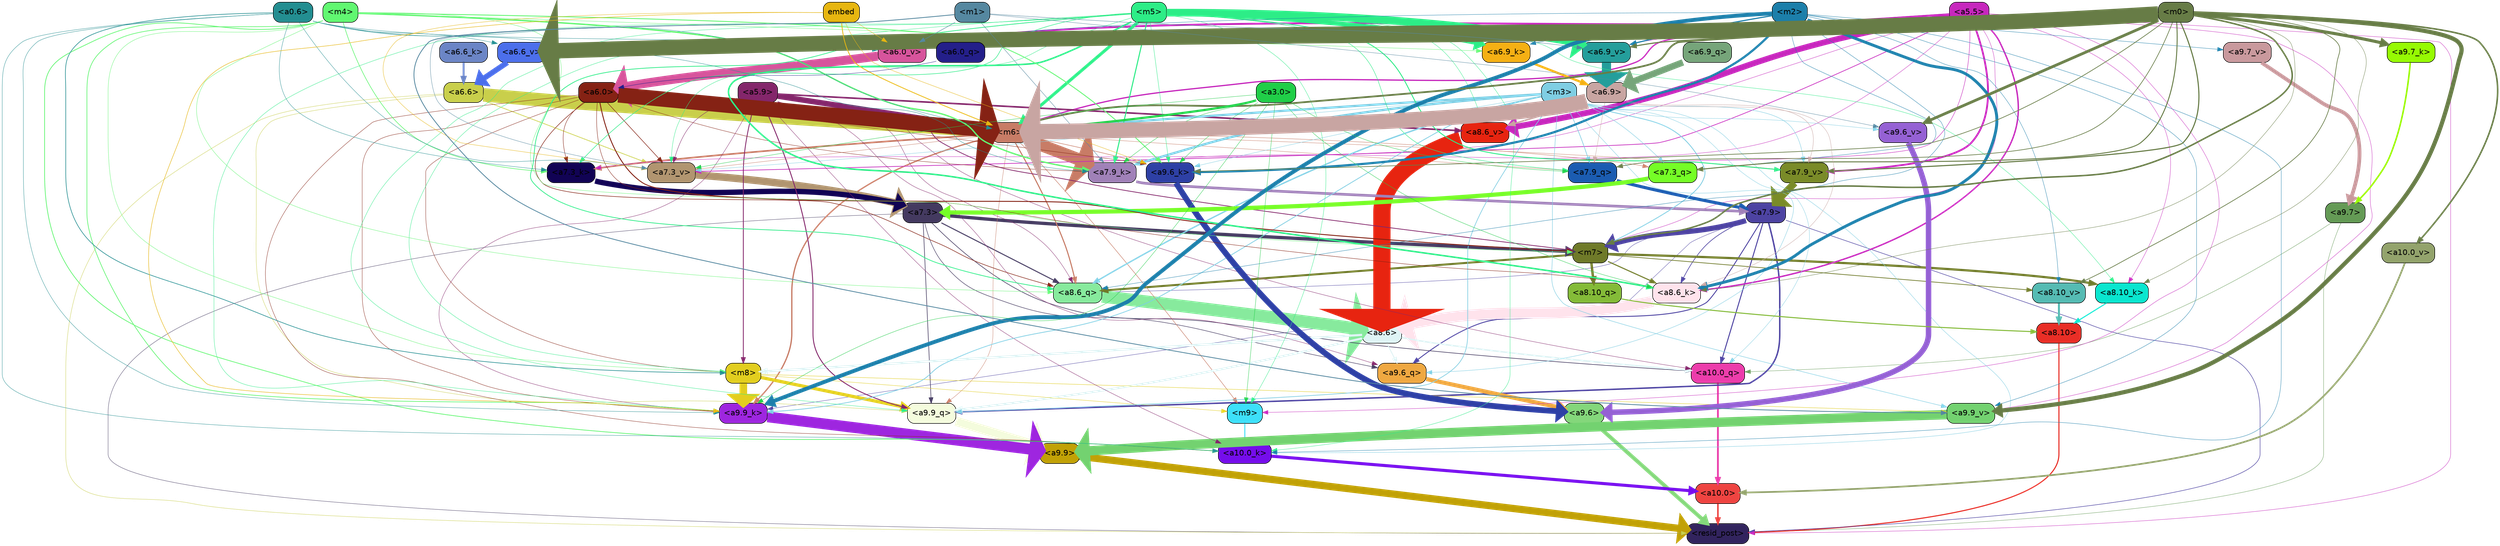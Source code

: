 strict digraph "" {
	graph [bgcolor=transparent,
		layout=dot,
		overlap=false,
		splines=true
	];
	"<a10.0>"	[color=black,
		fillcolor="#ee4441",
		fontname=Helvetica,
		shape=box,
		style="filled, rounded"];
	"<resid_post>"	[color=black,
		fillcolor="#32245e",
		fontname=Helvetica,
		shape=box,
		style="filled, rounded"];
	"<a10.0>" -> "<resid_post>"	[color="#ee4441",
		penwidth=2.7864551544189453];
	"<a9.9>"	[color=black,
		fillcolor="#c1a106",
		fontname=Helvetica,
		shape=box,
		style="filled, rounded"];
	"<a9.9>" -> "<resid_post>"	[color="#c1a106",
		penwidth=12.923796653747559];
	"<a9.7>"	[color=black,
		fillcolor="#649a55",
		fontname=Helvetica,
		shape=box,
		style="filled, rounded"];
	"<a9.7>" -> "<resid_post>"	[color="#649a55",
		penwidth=0.6];
	"<a10.0_q>"	[color=black,
		fillcolor="#ec3dab",
		fontname=Helvetica,
		shape=box,
		style="filled, rounded"];
	"<a9.7>" -> "<a10.0_q>"	[color="#649a55",
		penwidth=0.6];
	"<a9.6>"	[color=black,
		fillcolor="#84d77b",
		fontname=Helvetica,
		shape=box,
		style="filled, rounded"];
	"<a9.6>" -> "<resid_post>"	[color="#84d77b",
		penwidth=6.787586212158203];
	"<a8.10>"	[color=black,
		fillcolor="#e92e26",
		fontname=Helvetica,
		shape=box,
		style="filled, rounded"];
	"<a8.10>" -> "<resid_post>"	[color="#e92e26",
		penwidth=1.893411636352539];
	"<a7.9>"	[color=black,
		fillcolor="#4d43a2",
		fontname=Helvetica,
		shape=box,
		style="filled, rounded"];
	"<a7.9>" -> "<resid_post>"	[color="#4d43a2",
		penwidth=0.8844146728515625];
	"<a7.9>" -> "<a10.0_q>"	[color="#4d43a2",
		penwidth=1.7344818115234375];
	"<a9.9_q>"	[color=black,
		fillcolor="#f4fcdd",
		fontname=Helvetica,
		shape=box,
		style="filled, rounded"];
	"<a7.9>" -> "<a9.9_q>"	[color="#4d43a2",
		penwidth=2.556764602661133];
	"<a9.6_q>"	[color=black,
		fillcolor="#efa841",
		fontname=Helvetica,
		shape=box,
		style="filled, rounded"];
	"<a7.9>" -> "<a9.6_q>"	[color="#4d43a2",
		penwidth=1.5734024047851562];
	"<a9.9_k>"	[color=black,
		fillcolor="#9e26df",
		fontname=Helvetica,
		shape=box,
		style="filled, rounded"];
	"<a7.9>" -> "<a9.9_k>"	[color="#4d43a2",
		penwidth=0.6];
	"<a8.6_q>"	[color=black,
		fillcolor="#87ea9d",
		fontname=Helvetica,
		shape=box,
		style="filled, rounded"];
	"<a7.9>" -> "<a8.6_q>"	[color="#4d43a2",
		penwidth=0.6];
	"<a8.6_k>"	[color=black,
		fillcolor="#ffe3ec",
		fontname=Helvetica,
		shape=box,
		style="filled, rounded"];
	"<a7.9>" -> "<a8.6_k>"	[color="#4d43a2",
		penwidth=1.1044578552246094];
	"<m7>"	[color=black,
		fillcolor="#6f7a29",
		fontname=Helvetica,
		shape=box,
		style="filled, rounded"];
	"<a7.9>" -> "<m7>"	[color="#4d43a2",
		penwidth=9.303291320800781];
	"<a7.3>"	[color=black,
		fillcolor="#443a60",
		fontname=Helvetica,
		shape=box,
		style="filled, rounded"];
	"<a7.3>" -> "<resid_post>"	[color="#443a60",
		penwidth=0.6];
	"<a7.3>" -> "<a10.0_q>"	[color="#443a60",
		penwidth=1.0196304321289062];
	"<a7.3>" -> "<a9.9_q>"	[color="#443a60",
		penwidth=1.0234184265136719];
	"<a7.3>" -> "<a9.6_q>"	[color="#443a60",
		penwidth=0.8452873229980469];
	"<a7.3>" -> "<a8.6_q>"	[color="#443a60",
		penwidth=1.7823410034179688];
	"<a7.3>" -> "<m7>"	[color="#443a60",
		penwidth=5.876461029052734];
	"<a6.6>"	[color=black,
		fillcolor="#c9cf4b",
		fontname=Helvetica,
		shape=box,
		style="filled, rounded"];
	"<a6.6>" -> "<resid_post>"	[color="#c9cf4b",
		penwidth=0.6];
	"<m6>"	[color=black,
		fillcolor="#c87c66",
		fontname=Helvetica,
		shape=box,
		style="filled, rounded"];
	"<a6.6>" -> "<m6>"	[color="#c9cf4b",
		penwidth=23.930784225463867];
	"<a6.6>" -> "<a9.9_q>"	[color="#c9cf4b",
		penwidth=0.6];
	"<a7.3_v>"	[color=black,
		fillcolor="#b19570",
		fontname=Helvetica,
		shape=box,
		style="filled, rounded"];
	"<a6.6>" -> "<a7.3_v>"	[color="#c9cf4b",
		penwidth=1.21759033203125];
	"<a5.5>"	[color=black,
		fillcolor="#c727bd",
		fontname=Helvetica,
		shape=box,
		style="filled, rounded"];
	"<a5.5>" -> "<resid_post>"	[color="#c727bd",
		penwidth=0.6];
	"<m9>"	[color=black,
		fillcolor="#3de0f9",
		fontname=Helvetica,
		shape=box,
		style="filled, rounded"];
	"<a5.5>" -> "<m9>"	[color="#c727bd",
		penwidth=0.6];
	"<a5.5>" -> "<m6>"	[color="#c727bd",
		penwidth=2.1995925903320312];
	"<a9.9_v>"	[color=black,
		fillcolor="#73d270",
		fontname=Helvetica,
		shape=box,
		style="filled, rounded"];
	"<a5.5>" -> "<a9.9_v>"	[color="#c727bd",
		penwidth=0.6];
	"<a8.10_k>"	[color=black,
		fillcolor="#0ae6cf",
		fontname=Helvetica,
		shape=box,
		style="filled, rounded"];
	"<a5.5>" -> "<a8.10_k>"	[color="#c727bd",
		penwidth=0.6];
	"<a5.5>" -> "<a8.6_k>"	[color="#c727bd",
		penwidth=2.472736358642578];
	"<a8.6_v>"	[color=black,
		fillcolor="#e72410",
		fontname=Helvetica,
		shape=box,
		style="filled, rounded"];
	"<a5.5>" -> "<a8.6_v>"	[color="#c727bd",
		penwidth=10.442989349365234];
	"<a5.5>" -> "<m7>"	[color="#c727bd",
		penwidth=0.6];
	"<a7.9_q>"	[color=black,
		fillcolor="#1b5cb1",
		fontname=Helvetica,
		shape=box,
		style="filled, rounded"];
	"<a5.5>" -> "<a7.9_q>"	[color="#c727bd",
		penwidth=0.7591667175292969];
	"<a7.9_k>"	[color=black,
		fillcolor="#a081b8",
		fontname=Helvetica,
		shape=box,
		style="filled, rounded"];
	"<a5.5>" -> "<a7.9_k>"	[color="#c727bd",
		penwidth=0.6];
	"<a7.3_k>"	[color=black,
		fillcolor="#110354",
		fontname=Helvetica,
		shape=box,
		style="filled, rounded"];
	"<a5.5>" -> "<a7.3_k>"	[color="#c727bd",
		penwidth=0.6];
	"<a7.9_v>"	[color=black,
		fillcolor="#7a8b28",
		fontname=Helvetica,
		shape=box,
		style="filled, rounded"];
	"<a5.5>" -> "<a7.9_v>"	[color="#c727bd",
		penwidth=3.245147705078125];
	"<a5.5>" -> "<a7.3_v>"	[color="#c727bd",
		penwidth=1.1645736694335938];
	"<a6.9_v>"	[color=black,
		fillcolor="#249e9b",
		fontname=Helvetica,
		shape=box,
		style="filled, rounded"];
	"<a5.5>" -> "<a6.9_v>"	[color="#c727bd",
		penwidth=0.6];
	"<a6.0_v>"	[color=black,
		fillcolor="#d7549c",
		fontname=Helvetica,
		shape=box,
		style="filled, rounded"];
	"<a5.5>" -> "<a6.0_v>"	[color="#c727bd",
		penwidth=3.363260269165039];
	"<a10.0_q>" -> "<a10.0>"	[color="#ec3dab",
		penwidth=3.1444664001464844];
	"<a10.0_k>"	[color=black,
		fillcolor="#750deb",
		fontname=Helvetica,
		shape=box,
		style="filled, rounded"];
	"<a10.0_k>" -> "<a10.0>"	[color="#750deb",
		penwidth=5.4525909423828125];
	"<a10.0_v>"	[color=black,
		fillcolor="#93a36c",
		fontname=Helvetica,
		shape=box,
		style="filled, rounded"];
	"<a10.0_v>" -> "<a10.0>"	[color="#93a36c",
		penwidth=3.0300064086914062];
	"<a8.6>"	[color=black,
		fillcolor="#dff4f5",
		fontname=Helvetica,
		shape=box,
		style="filled, rounded"];
	"<a8.6>" -> "<a10.0_q>"	[color="#dff4f5",
		penwidth=2.5089454650878906];
	"<m8>"	[color=black,
		fillcolor="#e2ce1f",
		fontname=Helvetica,
		shape=box,
		style="filled, rounded"];
	"<a8.6>" -> "<m8>"	[color="#dff4f5",
		penwidth=3.8859214782714844];
	"<a8.6>" -> "<a9.9_q>"	[color="#dff4f5",
		penwidth=3.6845054626464844];
	"<a8.6>" -> "<a9.6_q>"	[color="#dff4f5",
		penwidth=1.5447807312011719];
	"<a5.9>"	[color=black,
		fillcolor="#84266b",
		fontname=Helvetica,
		shape=box,
		style="filled, rounded"];
	"<a5.9>" -> "<a10.0_q>"	[color="#84266b",
		penwidth=0.6];
	"<a5.9>" -> "<a10.0_k>"	[color="#84266b",
		penwidth=0.6];
	"<a5.9>" -> "<m8>"	[color="#84266b",
		penwidth=1.464630126953125];
	"<a5.9>" -> "<m6>"	[color="#84266b",
		penwidth=9.825342178344727];
	"<a5.9>" -> "<a9.9_q>"	[color="#84266b",
		penwidth=1.596353530883789];
	"<a5.9>" -> "<a9.6_q>"	[color="#84266b",
		penwidth=0.6];
	"<a5.9>" -> "<a9.9_k>"	[color="#84266b",
		penwidth=0.6];
	"<a5.9>" -> "<a8.6_q>"	[color="#84266b",
		penwidth=0.6];
	"<a5.9>" -> "<a8.6_v>"	[color="#84266b",
		penwidth=2.8492889404296875];
	"<a5.9>" -> "<m7>"	[color="#84266b",
		penwidth=1.298828125];
	"<a5.9>" -> "<a7.3_v>"	[color="#84266b",
		penwidth=0.6673469543457031];
	"<m3>"	[color=black,
		fillcolor="#7fcee3",
		fontname=Helvetica,
		shape=box,
		style="filled, rounded"];
	"<m3>" -> "<a10.0_q>"	[color="#7fcee3",
		penwidth=0.6];
	"<m3>" -> "<a10.0_k>"	[color="#7fcee3",
		penwidth=0.6515960693359375];
	"<m3>" -> "<m6>"	[color="#7fcee3",
		penwidth=3.9082374572753906];
	"<m3>" -> "<a9.9_q>"	[color="#7fcee3",
		penwidth=1.1573524475097656];
	"<m3>" -> "<a9.6_q>"	[color="#7fcee3",
		penwidth=0.6665763854980469];
	"<m3>" -> "<a9.9_k>"	[color="#7fcee3",
		penwidth=1.2922554016113281];
	"<a9.6_k>"	[color=black,
		fillcolor="#2e40a5",
		fontname=Helvetica,
		shape=box,
		style="filled, rounded"];
	"<m3>" -> "<a9.6_k>"	[color="#7fcee3",
		penwidth=0.6];
	"<m3>" -> "<a9.9_v>"	[color="#7fcee3",
		penwidth=0.8194351196289062];
	"<a9.6_v>"	[color=black,
		fillcolor="#9561d4",
		fontname=Helvetica,
		shape=box,
		style="filled, rounded"];
	"<m3>" -> "<a9.6_v>"	[color="#7fcee3",
		penwidth=0.6];
	"<m3>" -> "<a8.6_q>"	[color="#7fcee3",
		penwidth=2.3087081909179688];
	"<m3>" -> "<m7>"	[color="#7fcee3",
		penwidth=1.4269332885742188];
	"<m3>" -> "<a7.9_q>"	[color="#7fcee3",
		penwidth=1.1066970825195312];
	"<a7.3_q>"	[color=black,
		fillcolor="#75fe26",
		fontname=Helvetica,
		shape=box,
		style="filled, rounded"];
	"<m3>" -> "<a7.3_q>"	[color="#7fcee3",
		penwidth=0.7512741088867188];
	"<m3>" -> "<a7.9_k>"	[color="#7fcee3",
		penwidth=4.039222717285156];
	"<m3>" -> "<a7.9_v>"	[color="#7fcee3",
		penwidth=0.7148361206054688];
	"<m3>" -> "<a7.3_v>"	[color="#7fcee3",
		penwidth=0.6];
	"<m9>" -> "<a10.0_k>"	[color="#3de0f9",
		penwidth=1.6660614013671875];
	"<a6.0>"	[color=black,
		fillcolor="#852214",
		fontname=Helvetica,
		shape=box,
		style="filled, rounded"];
	"<a6.0>" -> "<a10.0_k>"	[color="#852214",
		penwidth=0.6];
	"<a6.0>" -> "<m8>"	[color="#852214",
		penwidth=0.6];
	"<a6.0>" -> "<m6>"	[color="#852214",
		penwidth=27.421106338500977];
	"<a6.0>" -> "<a9.9_k>"	[color="#852214",
		penwidth=0.6];
	"<a6.0>" -> "<a9.6_k>"	[color="#852214",
		penwidth=0.6];
	"<a6.0>" -> "<a8.6_q>"	[color="#852214",
		penwidth=0.9132194519042969];
	"<a6.0>" -> "<a8.6_k>"	[color="#852214",
		penwidth=0.6815147399902344];
	"<a6.0>" -> "<m7>"	[color="#852214",
		penwidth=1.6019248962402344];
	"<a6.0>" -> "<a7.9_k>"	[color="#852214",
		penwidth=0.6];
	"<a6.0>" -> "<a7.3_k>"	[color="#852214",
		penwidth=0.6977958679199219];
	"<a6.0>" -> "<a7.3_v>"	[color="#852214",
		penwidth=0.929962158203125];
	"<m5>"	[color=black,
		fillcolor="#2ded87",
		fontname=Helvetica,
		shape=box,
		style="filled, rounded"];
	"<m5>" -> "<a10.0_k>"	[color="#2ded87",
		penwidth=0.6];
	"<m5>" -> "<m9>"	[color="#2ded87",
		penwidth=0.6];
	"<m5>" -> "<m8>"	[color="#2ded87",
		penwidth=0.6];
	"<m5>" -> "<m6>"	[color="#2ded87",
		penwidth=5.431392669677734];
	"<m5>" -> "<a9.9_q>"	[color="#2ded87",
		penwidth=0.6];
	"<m5>" -> "<a9.9_k>"	[color="#2ded87",
		penwidth=0.6];
	"<m5>" -> "<a9.6_k>"	[color="#2ded87",
		penwidth=0.6386642456054688];
	"<m5>" -> "<a8.6_q>"	[color="#2ded87",
		penwidth=1.2591972351074219];
	"<m5>" -> "<a8.10_k>"	[color="#2ded87",
		penwidth=0.6];
	"<m5>" -> "<a8.6_k>"	[color="#2ded87",
		penwidth=2.6946449279785156];
	"<m5>" -> "<a8.6_v>"	[color="#2ded87",
		penwidth=0.6];
	"<m5>" -> "<a7.9_q>"	[color="#2ded87",
		penwidth=0.7665519714355469];
	"<m5>" -> "<a7.9_k>"	[color="#2ded87",
		penwidth=1.8526344299316406];
	"<m5>" -> "<a7.3_k>"	[color="#2ded87",
		penwidth=0.9341239929199219];
	"<m5>" -> "<a7.9_v>"	[color="#2ded87",
		penwidth=1.5646629333496094];
	"<m5>" -> "<a7.3_v>"	[color="#2ded87",
		penwidth=0.6];
	"<a6.9_k>"	[color=black,
		fillcolor="#f5b014",
		fontname=Helvetica,
		shape=box,
		style="filled, rounded"];
	"<m5>" -> "<a6.9_k>"	[color="#2ded87",
		penwidth=8.011568069458008];
	"<m5>" -> "<a6.9_v>"	[color="#2ded87",
		penwidth=13.59255313873291];
	"<m4>"	[color=black,
		fillcolor="#61f771",
		fontname=Helvetica,
		shape=box,
		style="filled, rounded"];
	"<m4>" -> "<a10.0_k>"	[color="#61f771",
		penwidth=1.25018310546875];
	"<m4>" -> "<m8>"	[color="#61f771",
		penwidth=0.6];
	"<m4>" -> "<a9.9_k>"	[color="#61f771",
		penwidth=1.1661796569824219];
	"<m4>" -> "<a9.6_k>"	[color="#61f771",
		penwidth=1.4973335266113281];
	"<m4>" -> "<a8.6_q>"	[color="#61f771",
		penwidth=0.6];
	"<m4>" -> "<m7>"	[color="#61f771",
		penwidth=0.6];
	"<m4>" -> "<a7.9_k>"	[color="#61f771",
		penwidth=2.4165687561035156];
	"<m4>" -> "<a7.3_k>"	[color="#61f771",
		penwidth=1.0460968017578125];
	"<m4>" -> "<a6.9_k>"	[color="#61f771",
		penwidth=0.6];
	"<m2>"	[color=black,
		fillcolor="#1c7faa",
		fontname=Helvetica,
		shape=box,
		style="filled, rounded"];
	"<m2>" -> "<a10.0_k>"	[color="#1c7faa",
		penwidth=0.6];
	"<m2>" -> "<a9.9_k>"	[color="#1c7faa",
		penwidth=6.92070198059082];
	"<m2>" -> "<a9.6_k>"	[color="#1c7faa",
		penwidth=3.8988914489746094];
	"<m2>" -> "<a9.9_v>"	[color="#1c7faa",
		penwidth=0.6];
	"<a9.7_v>"	[color=black,
		fillcolor="#c9999d",
		fontname=Helvetica,
		shape=box,
		style="filled, rounded"];
	"<m2>" -> "<a9.7_v>"	[color="#1c7faa",
		penwidth=0.6];
	"<m2>" -> "<a8.6_q>"	[color="#1c7faa",
		penwidth=0.6];
	"<m2>" -> "<a8.6_k>"	[color="#1c7faa",
		penwidth=5.143730163574219];
	"<a8.10_v>"	[color=black,
		fillcolor="#55bbb3",
		fontname=Helvetica,
		shape=box,
		style="filled, rounded"];
	"<m2>" -> "<a8.10_v>"	[color="#1c7faa",
		penwidth=0.6];
	"<m2>" -> "<a7.3_q>"	[color="#1c7faa",
		penwidth=0.6];
	"<m2>" -> "<a6.9_k>"	[color="#1c7faa",
		penwidth=0.6];
	"<m2>" -> "<a6.9_v>"	[color="#1c7faa",
		penwidth=2.028548240661621];
	"<m2>" -> "<a6.0_v>"	[color="#1c7faa",
		penwidth=0.6];
	"<a0.6>"	[color=black,
		fillcolor="#238e91",
		fontname=Helvetica,
		shape=box,
		style="filled, rounded"];
	"<a0.6>" -> "<a10.0_k>"	[color="#238e91",
		penwidth=0.6];
	"<a0.6>" -> "<m8>"	[color="#238e91",
		penwidth=1.0607566833496094];
	"<a0.6>" -> "<m6>"	[color="#238e91",
		penwidth=0.6];
	"<a0.6>" -> "<a9.9_k>"	[color="#238e91",
		penwidth=0.6];
	"<a0.6>" -> "<a7.9_k>"	[color="#238e91",
		penwidth=0.6];
	"<a0.6>" -> "<a7.3_k>"	[color="#238e91",
		penwidth=0.6];
	"<a0.6>" -> "<a7.3_v>"	[color="#238e91",
		penwidth=0.6];
	"<a6.6_v>"	[color=black,
		fillcolor="#4c6feb",
		fontname=Helvetica,
		shape=box,
		style="filled, rounded"];
	"<a0.6>" -> "<a6.6_v>"	[color="#238e91",
		penwidth=0.6];
	"<a0.6>" -> "<a6.0_v>"	[color="#238e91",
		penwidth=0.6];
	"<m0>"	[color=black,
		fillcolor="#677c46",
		fontname=Helvetica,
		shape=box,
		style="filled, rounded"];
	"<m0>" -> "<a10.0_v>"	[color="#677c46",
		penwidth=2.7909584045410156];
	"<m0>" -> "<m6>"	[color="#677c46",
		penwidth=3.150815963745117];
	"<a9.7_k>"	[color=black,
		fillcolor="#96fa03",
		fontname=Helvetica,
		shape=box,
		style="filled, rounded"];
	"<m0>" -> "<a9.7_k>"	[color="#677c46",
		penwidth=5.480962753295898];
	"<m0>" -> "<a9.6_k>"	[color="#677c46",
		penwidth=1.15008544921875];
	"<m0>" -> "<a9.9_v>"	[color="#677c46",
		penwidth=7.475120544433594];
	"<m0>" -> "<a9.6_v>"	[color="#677c46",
		penwidth=4.936069488525391];
	"<m0>" -> "<a8.10_k>"	[color="#677c46",
		penwidth=0.6];
	"<m0>" -> "<a8.6_k>"	[color="#677c46",
		penwidth=0.6];
	"<m0>" -> "<a8.10_v>"	[color="#677c46",
		penwidth=1.1534996032714844];
	"<m0>" -> "<m7>"	[color="#677c46",
		penwidth=2.678760528564453];
	"<m0>" -> "<a7.9_q>"	[color="#677c46",
		penwidth=1.1338691711425781];
	"<m0>" -> "<a7.3_q>"	[color="#677c46",
		penwidth=1.6680107116699219];
	"<m0>" -> "<a7.9_v>"	[color="#677c46",
		penwidth=1.9322586059570312];
	"<m0>" -> "<a6.9_v>"	[color="#677c46",
		penwidth=1.90679931640625];
	"<m0>" -> "<a6.6_v>"	[color="#677c46",
		penwidth=27.590713024139404];
	"<m0>" -> "<a6.0_v>"	[color="#677c46",
		penwidth=5.300485610961914];
	"<m8>" -> "<m9>"	[color="#e2ce1f",
		penwidth=0.6313362121582031];
	"<m8>" -> "<a9.9_q>"	[color="#e2ce1f",
		penwidth=5.770286560058594];
	"<m8>" -> "<a9.9_k>"	[color="#e2ce1f",
		penwidth=13.544536590576172];
	"<m8>" -> "<a9.9_v>"	[color="#e2ce1f",
		penwidth=0.6769180297851562];
	"<m6>" -> "<m9>"	[color="#c87c66",
		penwidth=0.831085205078125];
	"<m6>" -> "<a9.9_q>"	[color="#c87c66",
		penwidth=0.6];
	"<m6>" -> "<a9.9_k>"	[color="#c87c66",
		penwidth=2.2610092163085938];
	"<m6>" -> "<a9.6_k>"	[color="#c87c66",
		penwidth=0.9135551452636719];
	"<m6>" -> "<a8.6_q>"	[color="#c87c66",
		penwidth=1.8845787048339844];
	"<m6>" -> "<a7.9_q>"	[color="#c87c66",
		penwidth=0.6];
	"<m6>" -> "<a7.3_q>"	[color="#c87c66",
		penwidth=0.6883163452148438];
	"<m6>" -> "<a7.9_k>"	[color="#c87c66",
		penwidth=21.964813232421875];
	"<m6>" -> "<a7.3_k>"	[color="#c87c66",
		penwidth=2.91131591796875];
	"<m6>" -> "<a7.9_v>"	[color="#c87c66",
		penwidth=0.6];
	"<m6>" -> "<a7.3_v>"	[color="#c87c66",
		penwidth=0.6];
	"<a3.0>"	[color=black,
		fillcolor="#20ce48",
		fontname=Helvetica,
		shape=box,
		style="filled, rounded"];
	"<a3.0>" -> "<m9>"	[color="#20ce48",
		penwidth=0.6];
	"<a3.0>" -> "<m6>"	[color="#20ce48",
		penwidth=3.8968238830566406];
	"<a3.0>" -> "<a9.9_k>"	[color="#20ce48",
		penwidth=0.6];
	"<a3.0>" -> "<a9.6_k>"	[color="#20ce48",
		penwidth=0.6];
	"<a3.0>" -> "<a8.6_k>"	[color="#20ce48",
		penwidth=0.6];
	"<a3.0>" -> "<a7.9_q>"	[color="#20ce48",
		penwidth=0.6];
	"<a3.0>" -> "<a7.9_k>"	[color="#20ce48",
		penwidth=0.6];
	"<a3.0>" -> "<a7.3_v>"	[color="#20ce48",
		penwidth=0.6];
	"<a9.9_q>" -> "<a9.9>"	[color="#f4fcdd",
		penwidth=16.464736938476562];
	"<a9.6_q>" -> "<a9.6>"	[color="#efa841",
		penwidth=7.308631896972656];
	"<a9.9_k>" -> "<a9.9>"	[color="#9e26df",
		penwidth=19.301467895507812];
	"<a9.7_k>" -> "<a9.7>"	[color="#96fa03",
		penwidth=2.7707557678222656];
	"<a9.6_k>" -> "<a9.6>"	[color="#2e40a5",
		penwidth=10.403305053710938];
	"<a9.9_v>" -> "<a9.9>"	[color="#73d270",
		penwidth=16.81983184814453];
	"<a9.7_v>" -> "<a9.7>"	[color="#c9999d",
		penwidth=6.70074462890625];
	"<a9.6_v>" -> "<a9.6>"	[color="#9561d4",
		penwidth=9.79925537109375];
	embed	[color=black,
		fillcolor="#e7b610",
		fontname=Helvetica,
		shape=box,
		style="filled, rounded"];
	embed -> "<m6>"	[color="#e7b610",
		penwidth=1.4111289978027344];
	embed -> "<a9.9_k>"	[color="#e7b610",
		penwidth=0.80859375];
	embed -> "<a9.6_k>"	[color="#e7b610",
		penwidth=0.6];
	embed -> "<a7.3_v>"	[color="#e7b610",
		penwidth=0.6];
	embed -> "<a6.0_v>"	[color="#e7b610",
		penwidth=0.6];
	"<m1>"	[color=black,
		fillcolor="#5588a0",
		fontname=Helvetica,
		shape=box,
		style="filled, rounded"];
	"<m1>" -> "<a9.9_v>"	[color="#5588a0",
		penwidth=1.4208946228027344];
	"<m1>" -> "<a9.6_v>"	[color="#5588a0",
		penwidth=0.6];
	"<m1>" -> "<a7.9_k>"	[color="#5588a0",
		penwidth=0.6887626647949219];
	"<m1>" -> "<a7.3_v>"	[color="#5588a0",
		penwidth=0.6];
	"<m1>" -> "<a6.9_v>"	[color="#5588a0",
		penwidth=0.6883478164672852];
	"<m1>" -> "<a6.0_v>"	[color="#5588a0",
		penwidth=0.7740592956542969];
	"<a8.10_q>"	[color=black,
		fillcolor="#84bb38",
		fontname=Helvetica,
		shape=box,
		style="filled, rounded"];
	"<a8.10_q>" -> "<a8.10>"	[color="#84bb38",
		penwidth=1.7811279296875];
	"<a8.6_q>" -> "<a8.6>"	[color="#87ea9d",
		penwidth=22.317277908325195];
	"<a8.10_k>" -> "<a8.10>"	[color="#0ae6cf",
		penwidth=1.7837142944335938];
	"<a8.6_k>" -> "<a8.6>"	[color="#ffe3ec",
		penwidth=19.71087646484375];
	"<a8.10_v>" -> "<a8.10>"	[color="#55bbb3",
		penwidth=3.5402908325195312];
	"<a8.6_v>" -> "<a8.6>"	[color="#e72410",
		penwidth=30.895540237426758];
	"<m7>" -> "<a8.10_q>"	[color="#6f7a29",
		penwidth=4.252986907958984];
	"<m7>" -> "<a8.6_q>"	[color="#6f7a29",
		penwidth=3.5507469177246094];
	"<m7>" -> "<a8.10_k>"	[color="#6f7a29",
		penwidth=3.938507080078125];
	"<m7>" -> "<a8.6_k>"	[color="#6f7a29",
		penwidth=1.8858871459960938];
	"<m7>" -> "<a8.10_v>"	[color="#6f7a29",
		penwidth=1.2127037048339844];
	"<a6.9>"	[color=black,
		fillcolor="#c8a5a2",
		fontname=Helvetica,
		shape=box,
		style="filled, rounded"];
	"<a6.9>" -> "<m6>"	[color="#c8a5a2",
		penwidth=27.450809478759766];
	"<a6.9>" -> "<a8.6_k>"	[color="#c8a5a2",
		penwidth=0.6];
	"<a6.9>" -> "<a8.6_v>"	[color="#c8a5a2",
		penwidth=2.679126739501953];
	"<a6.9>" -> "<a7.9_q>"	[color="#c8a5a2",
		penwidth=0.6];
	"<a6.9>" -> "<a7.9_v>"	[color="#c8a5a2",
		penwidth=0.6488113403320312];
	"<a7.9_q>" -> "<a7.9>"	[color="#1b5cb1",
		penwidth=5.569522857666016];
	"<a7.3_q>" -> "<a7.3>"	[color="#75fe26",
		penwidth=7.5018310546875];
	"<a7.9_k>" -> "<a7.9>"	[color="#a081b8",
		penwidth=4.734790802001953];
	"<a7.3_k>" -> "<a7.3>"	[color="#110354",
		penwidth=9.60067367553711];
	"<a7.9_v>" -> "<a7.9>"	[color="#7a8b28",
		penwidth=12.590103149414062];
	"<a7.3_v>" -> "<a7.3>"	[color="#b19570",
		penwidth=13.250770568847656];
	"<a6.9_q>"	[color=black,
		fillcolor="#76a57a",
		fontname=Helvetica,
		shape=box,
		style="filled, rounded"];
	"<a6.9_q>" -> "<a6.9>"	[color="#76a57a",
		penwidth=11.518375396728516];
	"<a6.0_q>"	[color=black,
		fillcolor="#241f8a",
		fontname=Helvetica,
		shape=box,
		style="filled, rounded"];
	"<a6.0_q>" -> "<a6.0>"	[color="#241f8a",
		penwidth=0.6];
	"<a6.9_k>" -> "<a6.9>"	[color="#f5b014",
		penwidth=3.948354721069336];
	"<a6.6_k>"	[color=black,
		fillcolor="#6b85c6",
		fontname=Helvetica,
		shape=box,
		style="filled, rounded"];
	"<a6.6_k>" -> "<a6.6>"	[color="#6b85c6",
		penwidth=3.424306869506836];
	"<a6.9_v>" -> "<a6.9>"	[color="#249e9b",
		penwidth=16.446145057678223];
	"<a6.6_v>" -> "<a6.6>"	[color="#4c6feb",
		penwidth=9.679876327514648];
	"<a6.0_v>" -> "<a6.0>"	[color="#d7549c",
		penwidth=16.110068321228027];
}
